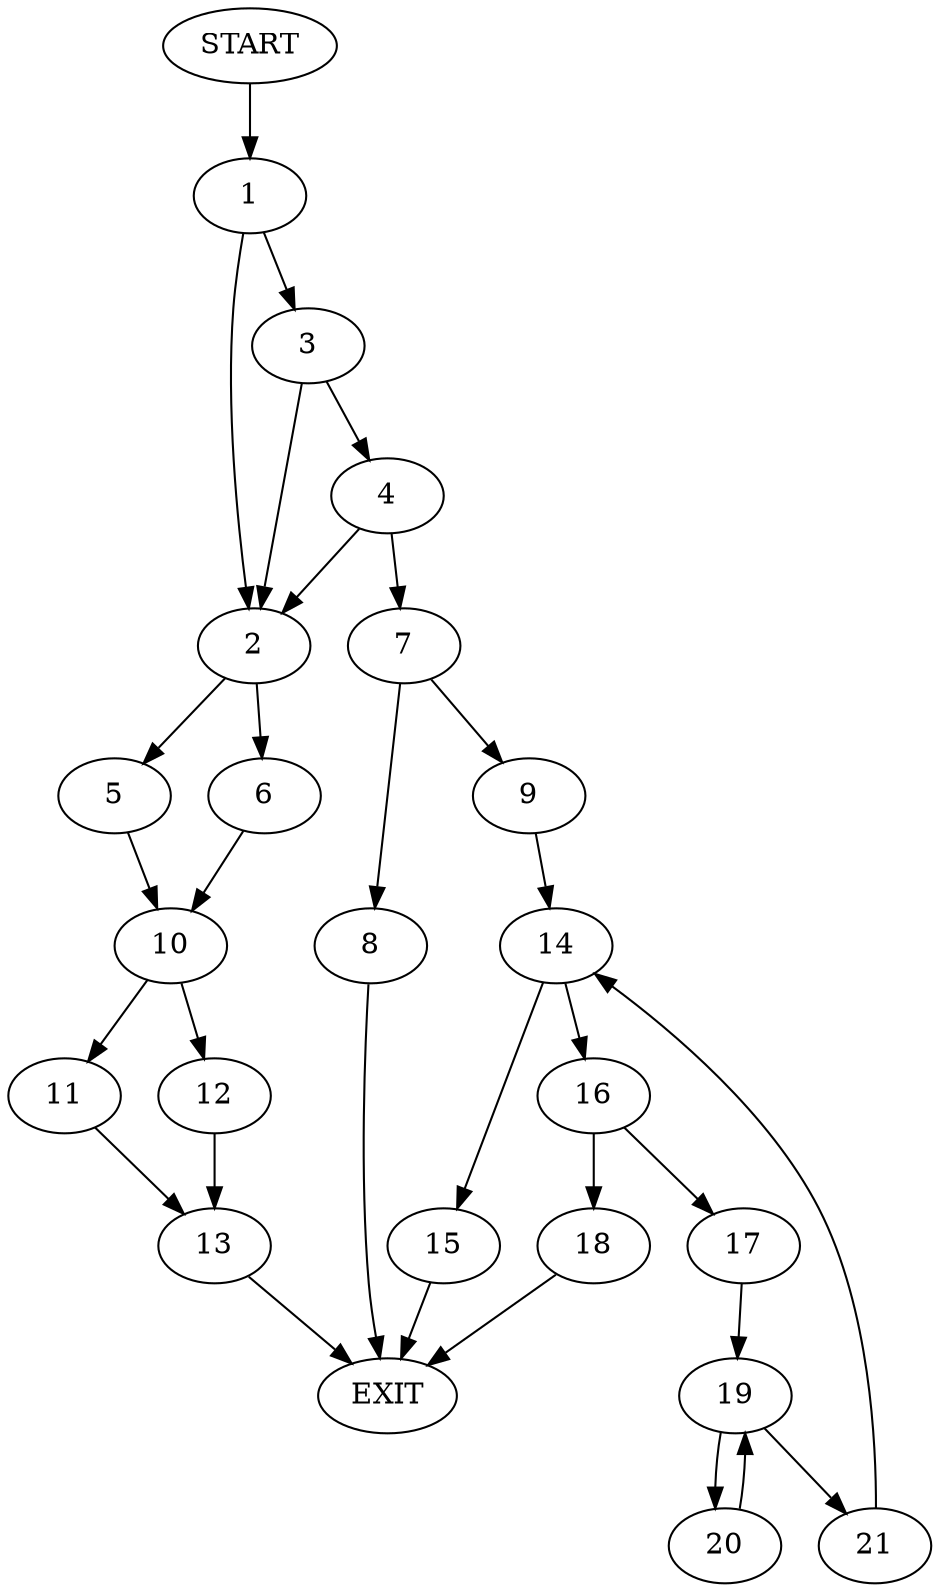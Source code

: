 digraph {
0 [label="START"]
22 [label="EXIT"]
0 -> 1
1 -> 2
1 -> 3
3 -> 4
3 -> 2
2 -> 5
2 -> 6
4 -> 7
4 -> 2
7 -> 8
7 -> 9
5 -> 10
6 -> 10
10 -> 11
10 -> 12
11 -> 13
12 -> 13
13 -> 22
9 -> 14
8 -> 22
14 -> 15
14 -> 16
15 -> 22
16 -> 17
16 -> 18
18 -> 22
17 -> 19
19 -> 20
19 -> 21
21 -> 14
20 -> 19
}
